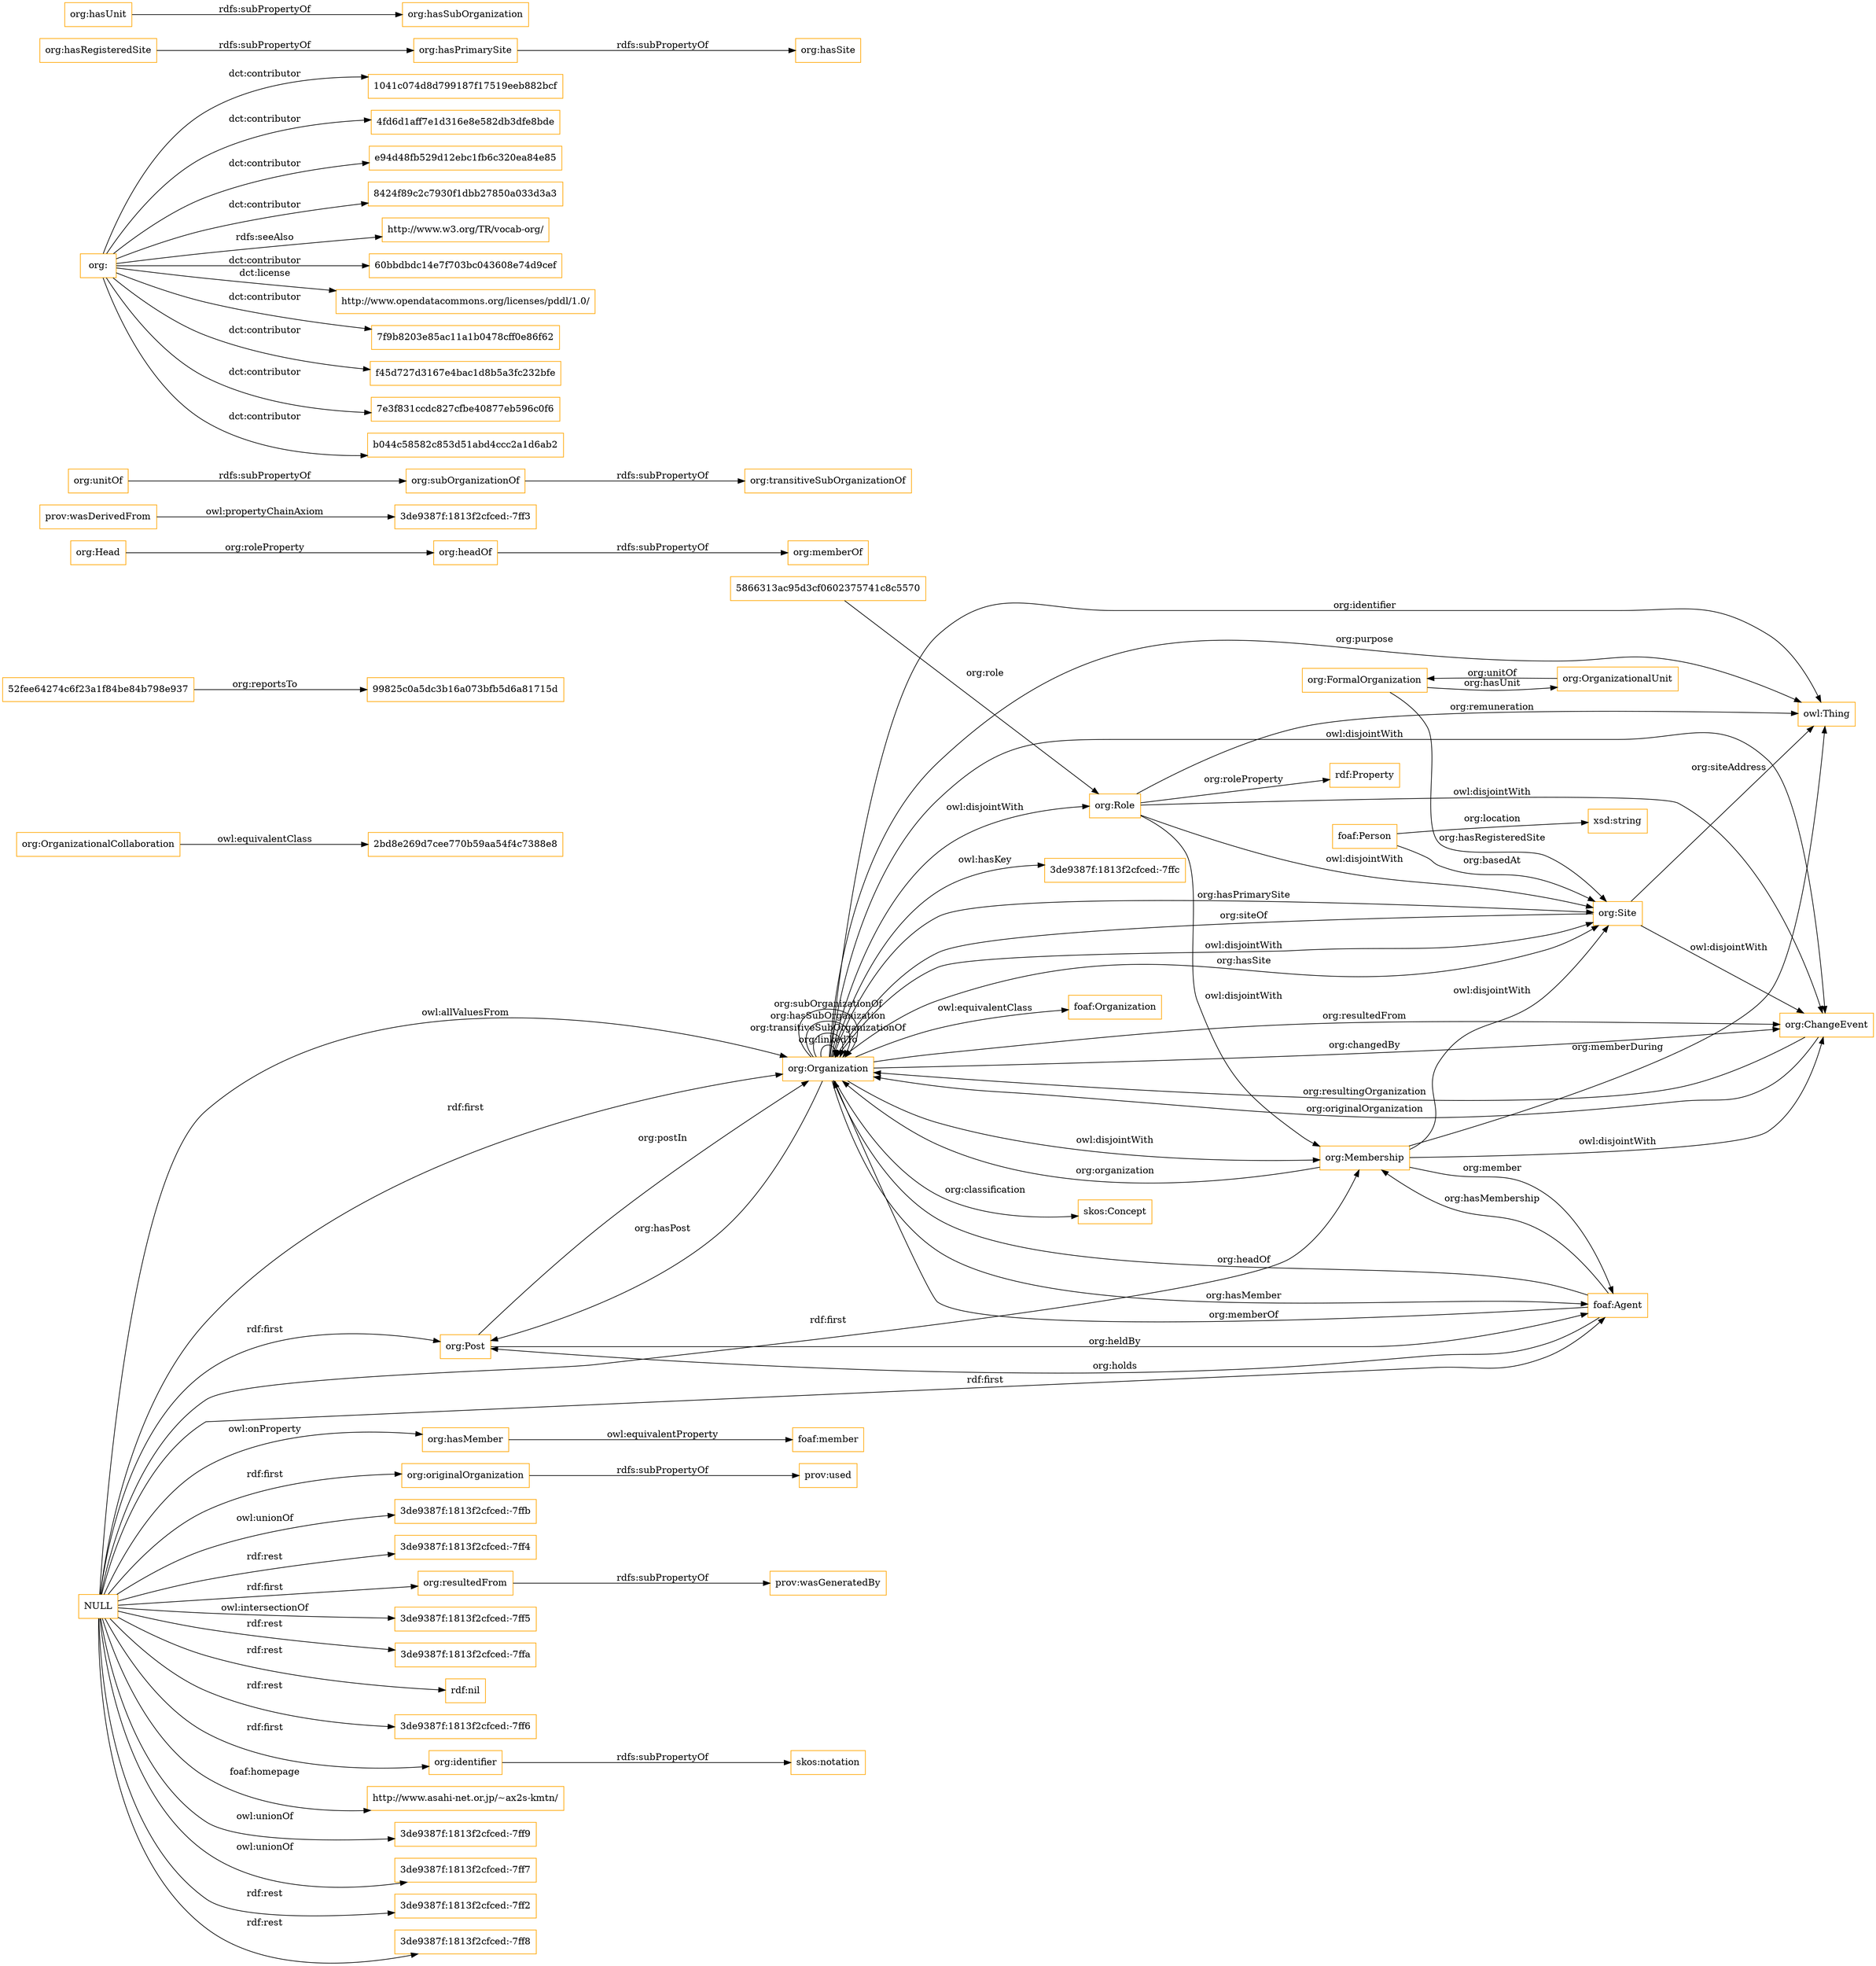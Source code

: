 digraph ar2dtool_diagram { 
rankdir=LR;
size="1501"
node [shape = rectangle, color="orange"]; "org:Post" "org:Site" "org:FormalOrganization" "org:OrganizationalCollaboration" "99825c0a5dc3b16a073bfb5d6a81715d" "52fee64274c6f23a1f84be84b798e937" "org:Organization" "org:Role" "2bd8e269d7cee770b59aa54f4c7388e8" "5866313ac95d3cf0602375741c8c5570" "org:OrganizationalUnit" "org:ChangeEvent" "org:Membership" ; /*classes style*/
	"org:Role" -> "org:ChangeEvent" [ label = "owl:disjointWith" ];
	"org:Role" -> "org:Site" [ label = "owl:disjointWith" ];
	"org:Role" -> "org:Membership" [ label = "owl:disjointWith" ];
	"org:headOf" -> "org:memberOf" [ label = "rdfs:subPropertyOf" ];
	"prov:wasDerivedFrom" -> "3de9387f:1813f2cfced:-7ff3" [ label = "owl:propertyChainAxiom" ];
	"org:hasMember" -> "foaf:member" [ label = "owl:equivalentProperty" ];
	"org:Membership" -> "org:ChangeEvent" [ label = "owl:disjointWith" ];
	"org:Membership" -> "org:Site" [ label = "owl:disjointWith" ];
	"org:Organization" -> "org:Role" [ label = "owl:disjointWith" ];
	"org:Organization" -> "3de9387f:1813f2cfced:-7ffc" [ label = "owl:hasKey" ];
	"org:Organization" -> "org:ChangeEvent" [ label = "owl:disjointWith" ];
	"org:Organization" -> "foaf:Organization" [ label = "owl:equivalentClass" ];
	"org:Organization" -> "org:Membership" [ label = "owl:disjointWith" ];
	"org:Organization" -> "org:Site" [ label = "owl:disjointWith" ];
	"org:originalOrganization" -> "prov:used" [ label = "rdfs:subPropertyOf" ];
	"org:Site" -> "org:ChangeEvent" [ label = "owl:disjointWith" ];
	"org:subOrganizationOf" -> "org:transitiveSubOrganizationOf" [ label = "rdfs:subPropertyOf" ];
	"NULL" -> "org:hasMember" [ label = "owl:onProperty" ];
	"NULL" -> "org:Post" [ label = "rdf:first" ];
	"NULL" -> "3de9387f:1813f2cfced:-7ffb" [ label = "owl:unionOf" ];
	"NULL" -> "org:Organization" [ label = "owl:allValuesFrom" ];
	"NULL" -> "3de9387f:1813f2cfced:-7ff4" [ label = "rdf:rest" ];
	"NULL" -> "org:resultedFrom" [ label = "rdf:first" ];
	"NULL" -> "3de9387f:1813f2cfced:-7ff5" [ label = "owl:intersectionOf" ];
	"NULL" -> "org:originalOrganization" [ label = "rdf:first" ];
	"NULL" -> "org:Organization" [ label = "rdf:first" ];
	"NULL" -> "3de9387f:1813f2cfced:-7ffa" [ label = "rdf:rest" ];
	"NULL" -> "rdf:nil" [ label = "rdf:rest" ];
	"NULL" -> "3de9387f:1813f2cfced:-7ff6" [ label = "rdf:rest" ];
	"NULL" -> "org:identifier" [ label = "rdf:first" ];
	"NULL" -> "foaf:Agent" [ label = "rdf:first" ];
	"NULL" -> "http://www.asahi-net.or.jp/~ax2s-kmtn/" [ label = "foaf:homepage" ];
	"NULL" -> "3de9387f:1813f2cfced:-7ff9" [ label = "owl:unionOf" ];
	"NULL" -> "3de9387f:1813f2cfced:-7ff7" [ label = "owl:unionOf" ];
	"NULL" -> "org:Membership" [ label = "rdf:first" ];
	"NULL" -> "3de9387f:1813f2cfced:-7ff2" [ label = "rdf:rest" ];
	"NULL" -> "3de9387f:1813f2cfced:-7ff8" [ label = "rdf:rest" ];
	"org:resultedFrom" -> "prov:wasGeneratedBy" [ label = "rdfs:subPropertyOf" ];
	"org:Head" -> "org:headOf" [ label = "org:roleProperty" ];
	"org:" -> "1041c074d8d799187f17519eeb882bcf" [ label = "dct:contributor" ];
	"org:" -> "4fd6d1aff7e1d316e8e582db3dfe8bde" [ label = "dct:contributor" ];
	"org:" -> "e94d48fb529d12ebc1fb6c320ea84e85" [ label = "dct:contributor" ];
	"org:" -> "8424f89c2c7930f1dbb27850a033d3a3" [ label = "dct:contributor" ];
	"org:" -> "http://www.w3.org/TR/vocab-org/" [ label = "rdfs:seeAlso" ];
	"org:" -> "60bbdbdc14e7f703bc043608e74d9cef" [ label = "dct:contributor" ];
	"org:" -> "http://www.opendatacommons.org/licenses/pddl/1.0/" [ label = "dct:license" ];
	"org:" -> "7f9b8203e85ac11a1b0478cff0e86f62" [ label = "dct:contributor" ];
	"org:" -> "f45d727d3167e4bac1d8b5a3fc232bfe" [ label = "dct:contributor" ];
	"org:" -> "7e3f831ccdc827cfbe40877eb596c0f6" [ label = "dct:contributor" ];
	"org:" -> "b044c58582c853d51abd4ccc2a1d6ab2" [ label = "dct:contributor" ];
	"org:OrganizationalCollaboration" -> "2bd8e269d7cee770b59aa54f4c7388e8" [ label = "owl:equivalentClass" ];
	"org:hasRegisteredSite" -> "org:hasPrimarySite" [ label = "rdfs:subPropertyOf" ];
	"org:hasPrimarySite" -> "org:hasSite" [ label = "rdfs:subPropertyOf" ];
	"org:unitOf" -> "org:subOrganizationOf" [ label = "rdfs:subPropertyOf" ];
	"org:identifier" -> "skos:notation" [ label = "rdfs:subPropertyOf" ];
	"org:hasUnit" -> "org:hasSubOrganization" [ label = "rdfs:subPropertyOf" ];
	"org:FormalOrganization" -> "org:Site" [ label = "org:hasRegisteredSite" ];
	"org:Post" -> "org:Organization" [ label = "org:postIn" ];
	"org:Site" -> "owl:Thing" [ label = "org:siteAddress" ];
	"org:FormalOrganization" -> "org:OrganizationalUnit" [ label = "org:hasUnit" ];
	"org:Organization" -> "org:Site" [ label = "org:hasSite" ];
	"org:ChangeEvent" -> "org:Organization" [ label = "org:resultingOrganization" ];
	"52fee64274c6f23a1f84be84b798e937" -> "99825c0a5dc3b16a073bfb5d6a81715d" [ label = "org:reportsTo" ];
	"foaf:Agent" -> "org:Organization" [ label = "org:memberOf" ];
	"org:Organization" -> "owl:Thing" [ label = "org:identifier" ];
	"org:Organization" -> "skos:Concept" [ label = "org:classification" ];
	"foaf:Agent" -> "org:Organization" [ label = "org:headOf" ];
	"foaf:Agent" -> "org:Membership" [ label = "org:hasMembership" ];
	"org:Organization" -> "org:Post" [ label = "org:hasPost" ];
	"org:Membership" -> "org:Organization" [ label = "org:organization" ];
	"org:ChangeEvent" -> "org:Organization" [ label = "org:originalOrganization" ];
	"org:Organization" -> "org:ChangeEvent" [ label = "org:resultedFrom" ];
	"org:Membership" -> "owl:Thing" [ label = "org:memberDuring" ];
	"5866313ac95d3cf0602375741c8c5570" -> "org:Role" [ label = "org:role" ];
	"org:Organization" -> "org:Site" [ label = "org:hasPrimarySite" ];
	"org:Organization" -> "org:Organization" [ label = "org:linkedTo" ];
	"org:Site" -> "org:Organization" [ label = "org:siteOf" ];
	"org:Organization" -> "foaf:Agent" [ label = "org:hasMember" ];
	"org:Organization" -> "org:Organization" [ label = "org:transitiveSubOrganizationOf" ];
	"org:Membership" -> "foaf:Agent" [ label = "org:member" ];
	"org:Organization" -> "org:Organization" [ label = "org:hasSubOrganization" ];
	"foaf:Person" -> "xsd:string" [ label = "org:location" ];
	"foaf:Person" -> "org:Site" [ label = "org:basedAt" ];
	"org:Role" -> "owl:Thing" [ label = "org:remuneration" ];
	"org:Organization" -> "org:ChangeEvent" [ label = "org:changedBy" ];
	"org:OrganizationalUnit" -> "org:FormalOrganization" [ label = "org:unitOf" ];
	"org:Post" -> "foaf:Agent" [ label = "org:heldBy" ];
	"org:Role" -> "rdf:Property" [ label = "org:roleProperty" ];
	"org:Organization" -> "owl:Thing" [ label = "org:purpose" ];
	"foaf:Agent" -> "org:Post" [ label = "org:holds" ];
	"org:Organization" -> "org:Organization" [ label = "org:subOrganizationOf" ];

}
